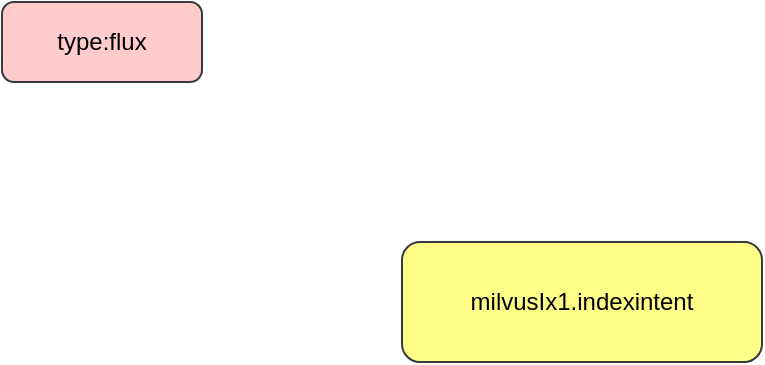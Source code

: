 <mxfile>
    <diagram id="rA5KS_z2IOA_mz4io4nV" name="Page-1">
        <mxGraphModel dx="734" dy="536" grid="1" gridSize="10" guides="1" tooltips="1" connect="1" arrows="1" fold="1" page="1" pageScale="1" pageWidth="850" pageHeight="1100" math="0" shadow="0">
            <root>
                <mxCell id="0"/>
                <mxCell id="1" parent="0"/>
                <mxCell id="32" value="type:flux" style="rounded=1;whiteSpace=wrap;fillColor=#ffcccc;strokeColor=#36393d;fontColor=#000000;" parent="1" vertex="1">
                    <mxGeometry x="40" y="40" width="100" height="40" as="geometry"/>
                </mxCell>
                <mxCell id="33" value="milvusIx1.indexintent" style="rounded=1;whiteSpace=wrap;fillColor=#ffff88;strokeColor=#36393d;fontColor=#000000;" vertex="1" parent="1">
                    <mxGeometry x="240" y="160" width="180" height="60" as="geometry"/>
                </mxCell>
            </root>
        </mxGraphModel>
    </diagram>
</mxfile>